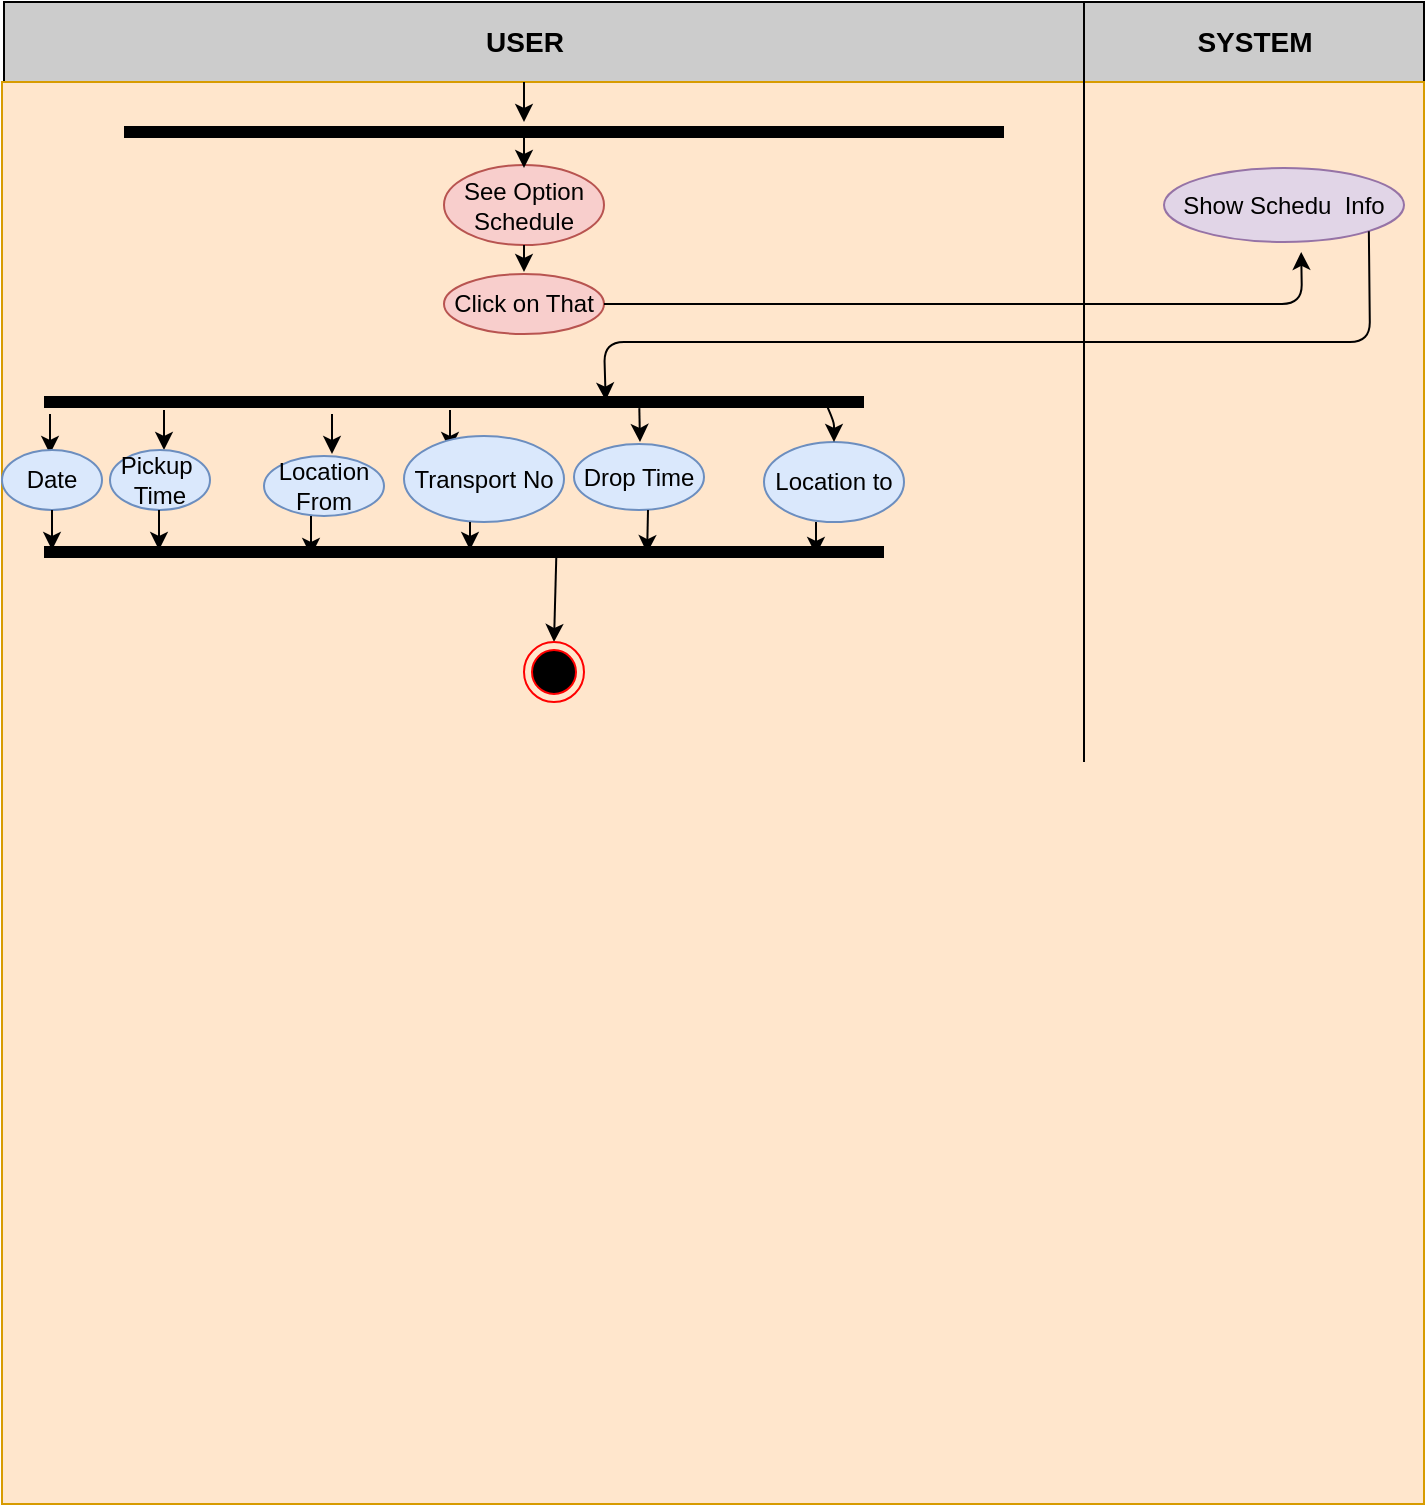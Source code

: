 <mxfile version="15.3.5" type="github">
  <diagram id="dZUIndjdPK84sNnJ9CHo" name="Page-1">
    <mxGraphModel dx="1276" dy="571" grid="1" gridSize="10" guides="1" tooltips="1" connect="1" arrows="1" fold="1" page="1" pageScale="1" pageWidth="827" pageHeight="1169" math="0" shadow="0">
      <root>
        <mxCell id="0" />
        <mxCell id="1" parent="0" />
        <mxCell id="Z1GRAb_l_Lzw0T1dBopZ-44" value="" style="rounded=0;whiteSpace=wrap;html=1;strokeColor=#000000;fillColor=#CCCCCC;" parent="1" vertex="1">
          <mxGeometry x="20" y="40" width="710" height="40" as="geometry" />
        </mxCell>
        <mxCell id="Z1GRAb_l_Lzw0T1dBopZ-42" value="" style="whiteSpace=wrap;html=1;aspect=fixed;strokeColor=#d79b00;fillColor=#ffe6cc;" parent="1" vertex="1">
          <mxGeometry x="19" y="80" width="711" height="711" as="geometry" />
        </mxCell>
        <mxCell id="Z1GRAb_l_Lzw0T1dBopZ-1" value="&lt;font style=&quot;font-size: 14px&quot;&gt;&lt;b&gt;USER&lt;/b&gt;&lt;/font&gt;" style="text;html=1;align=center;verticalAlign=middle;resizable=0;points=[];autosize=1;strokeColor=none;" parent="1" vertex="1">
          <mxGeometry x="255" y="50" width="50" height="20" as="geometry" />
        </mxCell>
        <mxCell id="Z1GRAb_l_Lzw0T1dBopZ-2" value="&lt;font style=&quot;font-size: 14px&quot;&gt;&lt;b&gt;SYSTEM&lt;/b&gt;&lt;/font&gt;" style="text;html=1;align=center;verticalAlign=middle;resizable=0;points=[];autosize=1;strokeColor=none;" parent="1" vertex="1">
          <mxGeometry x="610" y="50" width="70" height="20" as="geometry" />
        </mxCell>
        <mxCell id="Z1GRAb_l_Lzw0T1dBopZ-3" value="" style="endArrow=classic;html=1;" parent="1" edge="1">
          <mxGeometry width="50" height="50" relative="1" as="geometry">
            <mxPoint x="280" y="80" as="sourcePoint" />
            <mxPoint x="280" y="100" as="targetPoint" />
          </mxGeometry>
        </mxCell>
        <mxCell id="Z1GRAb_l_Lzw0T1dBopZ-4" value="" style="shape=line;html=1;strokeWidth=6;" parent="1" vertex="1">
          <mxGeometry x="80" y="100" width="440" height="10" as="geometry" />
        </mxCell>
        <mxCell id="Z1GRAb_l_Lzw0T1dBopZ-7" value="See Option Schedule" style="ellipse;whiteSpace=wrap;html=1;strokeColor=#b85450;fillColor=#f8cecc;" parent="1" vertex="1">
          <mxGeometry x="240" y="121.5" width="80" height="40" as="geometry" />
        </mxCell>
        <mxCell id="Z1GRAb_l_Lzw0T1dBopZ-9" value="Click on That" style="ellipse;whiteSpace=wrap;html=1;strokeColor=#b85450;fillColor=#f8cecc;" parent="1" vertex="1">
          <mxGeometry x="240" y="176" width="80" height="30" as="geometry" />
        </mxCell>
        <mxCell id="Z1GRAb_l_Lzw0T1dBopZ-11" value="" style="shape=line;html=1;strokeWidth=6;" parent="1" vertex="1">
          <mxGeometry x="40" y="235" width="410" height="10" as="geometry" />
        </mxCell>
        <mxCell id="Z1GRAb_l_Lzw0T1dBopZ-12" value="" style="endArrow=classic;html=1;" parent="1" edge="1">
          <mxGeometry width="50" height="50" relative="1" as="geometry">
            <mxPoint x="43" y="246" as="sourcePoint" />
            <mxPoint x="43" y="266" as="targetPoint" />
          </mxGeometry>
        </mxCell>
        <mxCell id="Z1GRAb_l_Lzw0T1dBopZ-13" value="Date" style="ellipse;whiteSpace=wrap;html=1;strokeColor=#6c8ebf;fillColor=#dae8fc;" parent="1" vertex="1">
          <mxGeometry x="19" y="264" width="50" height="30" as="geometry" />
        </mxCell>
        <mxCell id="Z1GRAb_l_Lzw0T1dBopZ-14" value="" style="endArrow=classic;html=1;" parent="1" edge="1">
          <mxGeometry width="50" height="50" relative="1" as="geometry">
            <mxPoint x="100" y="244" as="sourcePoint" />
            <mxPoint x="100" y="264" as="targetPoint" />
          </mxGeometry>
        </mxCell>
        <mxCell id="Z1GRAb_l_Lzw0T1dBopZ-15" value="Pickup&amp;nbsp;&lt;br&gt;Time" style="ellipse;whiteSpace=wrap;html=1;strokeColor=#6c8ebf;fillColor=#dae8fc;" parent="1" vertex="1">
          <mxGeometry x="73" y="264" width="50" height="30" as="geometry" />
        </mxCell>
        <mxCell id="Z1GRAb_l_Lzw0T1dBopZ-16" value="" style="endArrow=classic;html=1;" parent="1" edge="1">
          <mxGeometry width="50" height="50" relative="1" as="geometry">
            <mxPoint x="184" y="246" as="sourcePoint" />
            <mxPoint x="184" y="266" as="targetPoint" />
          </mxGeometry>
        </mxCell>
        <mxCell id="Z1GRAb_l_Lzw0T1dBopZ-17" value="Location From" style="ellipse;whiteSpace=wrap;html=1;strokeColor=#6c8ebf;fillColor=#dae8fc;" parent="1" vertex="1">
          <mxGeometry x="150" y="267" width="60" height="30" as="geometry" />
        </mxCell>
        <mxCell id="Z1GRAb_l_Lzw0T1dBopZ-18" value="" style="endArrow=classic;html=1;" parent="1" edge="1">
          <mxGeometry width="50" height="50" relative="1" as="geometry">
            <mxPoint x="243" y="244" as="sourcePoint" />
            <mxPoint x="243" y="264" as="targetPoint" />
          </mxGeometry>
        </mxCell>
        <mxCell id="Z1GRAb_l_Lzw0T1dBopZ-19" value="Transport No" style="ellipse;whiteSpace=wrap;html=1;strokeColor=#6c8ebf;fillColor=#dae8fc;" parent="1" vertex="1">
          <mxGeometry x="220" y="257" width="80" height="43" as="geometry" />
        </mxCell>
        <mxCell id="Z1GRAb_l_Lzw0T1dBopZ-20" value="" style="endArrow=classic;html=1;" parent="1" edge="1">
          <mxGeometry width="50" height="50" relative="1" as="geometry">
            <mxPoint x="44" y="294" as="sourcePoint" />
            <mxPoint x="44" y="314" as="targetPoint" />
          </mxGeometry>
        </mxCell>
        <mxCell id="Z1GRAb_l_Lzw0T1dBopZ-21" value="" style="endArrow=classic;html=1;" parent="1" edge="1">
          <mxGeometry width="50" height="50" relative="1" as="geometry">
            <mxPoint x="97.5" y="294" as="sourcePoint" />
            <mxPoint x="97.5" y="314" as="targetPoint" />
          </mxGeometry>
        </mxCell>
        <mxCell id="Z1GRAb_l_Lzw0T1dBopZ-22" value="" style="endArrow=classic;html=1;" parent="1" edge="1">
          <mxGeometry width="50" height="50" relative="1" as="geometry">
            <mxPoint x="173.5" y="297" as="sourcePoint" />
            <mxPoint x="173.5" y="317" as="targetPoint" />
          </mxGeometry>
        </mxCell>
        <mxCell id="Z1GRAb_l_Lzw0T1dBopZ-23" value="" style="endArrow=classic;html=1;" parent="1" edge="1">
          <mxGeometry width="50" height="50" relative="1" as="geometry">
            <mxPoint x="253" y="300" as="sourcePoint" />
            <mxPoint x="253" y="314" as="targetPoint" />
          </mxGeometry>
        </mxCell>
        <mxCell id="Z1GRAb_l_Lzw0T1dBopZ-24" value="" style="shape=line;html=1;strokeWidth=6;" parent="1" vertex="1">
          <mxGeometry x="40" y="310" width="420" height="10" as="geometry" />
        </mxCell>
        <mxCell id="Z1GRAb_l_Lzw0T1dBopZ-26" value="" style="endArrow=classic;html=1;" parent="1" edge="1">
          <mxGeometry width="50" height="50" relative="1" as="geometry">
            <mxPoint x="280" y="103" as="sourcePoint" />
            <mxPoint x="280" y="123" as="targetPoint" />
          </mxGeometry>
        </mxCell>
        <mxCell id="Z1GRAb_l_Lzw0T1dBopZ-34" value="Show Schedu&amp;nbsp; Info" style="ellipse;whiteSpace=wrap;html=1;strokeColor=#9673a6;fillColor=#e1d5e7;" parent="1" vertex="1">
          <mxGeometry x="600" y="123" width="120" height="37" as="geometry" />
        </mxCell>
        <mxCell id="Z1GRAb_l_Lzw0T1dBopZ-39" value="" style="endArrow=none;html=1;" parent="1" edge="1">
          <mxGeometry width="50" height="50" relative="1" as="geometry">
            <mxPoint x="560" y="420" as="sourcePoint" />
            <mxPoint x="560" y="40" as="targetPoint" />
          </mxGeometry>
        </mxCell>
        <mxCell id="Z1GRAb_l_Lzw0T1dBopZ-40" value="" style="endArrow=classic;html=1;exitX=0.61;exitY=0.553;exitDx=0;exitDy=0;exitPerimeter=0;entryX=0.5;entryY=0;entryDx=0;entryDy=0;" parent="1" source="Z1GRAb_l_Lzw0T1dBopZ-24" target="Z1GRAb_l_Lzw0T1dBopZ-41" edge="1">
          <mxGeometry width="50" height="50" relative="1" as="geometry">
            <mxPoint x="294.5" y="339" as="sourcePoint" />
            <mxPoint x="295" y="350" as="targetPoint" />
          </mxGeometry>
        </mxCell>
        <mxCell id="Z1GRAb_l_Lzw0T1dBopZ-41" value="" style="ellipse;html=1;shape=endState;fillColor=#000000;strokeColor=#ff0000;" parent="1" vertex="1">
          <mxGeometry x="280" y="360" width="30" height="30" as="geometry" />
        </mxCell>
        <mxCell id="C8xslQdj4VqTzvpp1IXp-1" value="" style="endArrow=classic;html=1;sourcePerimeterSpacing=8;targetPerimeterSpacing=8;exitX=0.5;exitY=1;exitDx=0;exitDy=0;" parent="1" source="Z1GRAb_l_Lzw0T1dBopZ-7" edge="1">
          <mxGeometry width="50" height="50" relative="1" as="geometry">
            <mxPoint x="280" y="170" as="sourcePoint" />
            <mxPoint x="280" y="175" as="targetPoint" />
          </mxGeometry>
        </mxCell>
        <mxCell id="C8xslQdj4VqTzvpp1IXp-5" value="" style="endArrow=classic;html=1;sourcePerimeterSpacing=8;targetPerimeterSpacing=8;entryX=0.63;entryY=1.134;entryDx=0;entryDy=0;entryPerimeter=0;" parent="1" edge="1">
          <mxGeometry width="50" height="50" relative="1" as="geometry">
            <mxPoint x="320" y="191" as="sourcePoint" />
            <mxPoint x="668.6" y="164.958" as="targetPoint" />
            <Array as="points">
              <mxPoint x="483" y="191" />
              <mxPoint x="553" y="191" />
              <mxPoint x="669" y="191" />
            </Array>
          </mxGeometry>
        </mxCell>
        <mxCell id="C8xslQdj4VqTzvpp1IXp-9" value="Drop Time" style="ellipse;whiteSpace=wrap;html=1;strokeColor=#6c8ebf;fillColor=#dae8fc;" parent="1" vertex="1">
          <mxGeometry x="305" y="261" width="65" height="33" as="geometry" />
        </mxCell>
        <mxCell id="C8xslQdj4VqTzvpp1IXp-10" value="Location to" style="ellipse;whiteSpace=wrap;html=1;strokeColor=#6c8ebf;fillColor=#dae8fc;" parent="1" vertex="1">
          <mxGeometry x="400" y="260" width="70" height="40" as="geometry" />
        </mxCell>
        <mxCell id="C8xslQdj4VqTzvpp1IXp-11" value="" style="endArrow=classic;html=1;sourcePerimeterSpacing=8;targetPerimeterSpacing=8;exitX=0.726;exitY=0.806;exitDx=0;exitDy=0;exitPerimeter=0;" parent="1" source="Z1GRAb_l_Lzw0T1dBopZ-11" edge="1">
          <mxGeometry width="50" height="50" relative="1" as="geometry">
            <mxPoint x="280" y="303.5" as="sourcePoint" />
            <mxPoint x="338" y="260" as="targetPoint" />
          </mxGeometry>
        </mxCell>
        <mxCell id="C8xslQdj4VqTzvpp1IXp-12" value="" style="endArrow=classic;html=1;sourcePerimeterSpacing=8;targetPerimeterSpacing=8;exitX=0.951;exitY=0.335;exitDx=0;exitDy=0;exitPerimeter=0;entryX=0.5;entryY=0;entryDx=0;entryDy=0;" parent="1" source="Z1GRAb_l_Lzw0T1dBopZ-11" target="C8xslQdj4VqTzvpp1IXp-10" edge="1">
          <mxGeometry width="50" height="50" relative="1" as="geometry">
            <mxPoint x="388" y="300" as="sourcePoint" />
            <mxPoint x="438" y="250" as="targetPoint" />
            <Array as="points">
              <mxPoint x="435" y="250" />
            </Array>
          </mxGeometry>
        </mxCell>
        <mxCell id="C8xslQdj4VqTzvpp1IXp-13" value="" style="endArrow=classic;html=1;sourcePerimeterSpacing=8;targetPerimeterSpacing=8;entryX=0.718;entryY=0.553;entryDx=0;entryDy=0;entryPerimeter=0;" parent="1" target="Z1GRAb_l_Lzw0T1dBopZ-24" edge="1">
          <mxGeometry width="50" height="50" relative="1" as="geometry">
            <mxPoint x="342" y="294" as="sourcePoint" />
            <mxPoint x="348" y="270" as="targetPoint" />
          </mxGeometry>
        </mxCell>
        <mxCell id="C8xslQdj4VqTzvpp1IXp-16" value="" style="endArrow=classic;html=1;sourcePerimeterSpacing=8;targetPerimeterSpacing=8;entryX=0.919;entryY=0.647;entryDx=0;entryDy=0;entryPerimeter=0;" parent="1" target="Z1GRAb_l_Lzw0T1dBopZ-24" edge="1">
          <mxGeometry width="50" height="50" relative="1" as="geometry">
            <mxPoint x="426" y="300" as="sourcePoint" />
            <mxPoint x="423" y="310" as="targetPoint" />
            <Array as="points" />
          </mxGeometry>
        </mxCell>
        <mxCell id="C8xslQdj4VqTzvpp1IXp-17" value="" style="endArrow=classic;html=1;sourcePerimeterSpacing=8;targetPerimeterSpacing=8;entryX=0.685;entryY=0.429;entryDx=0;entryDy=0;entryPerimeter=0;exitX=1;exitY=1;exitDx=0;exitDy=0;" parent="1" source="Z1GRAb_l_Lzw0T1dBopZ-34" target="Z1GRAb_l_Lzw0T1dBopZ-11" edge="1">
          <mxGeometry width="50" height="50" relative="1" as="geometry">
            <mxPoint x="690" y="170" as="sourcePoint" />
            <mxPoint x="130" y="260" as="targetPoint" />
            <Array as="points">
              <mxPoint x="703" y="210" />
              <mxPoint x="450" y="210" />
              <mxPoint x="420" y="210" />
              <mxPoint x="320" y="210" />
            </Array>
          </mxGeometry>
        </mxCell>
      </root>
    </mxGraphModel>
  </diagram>
</mxfile>
